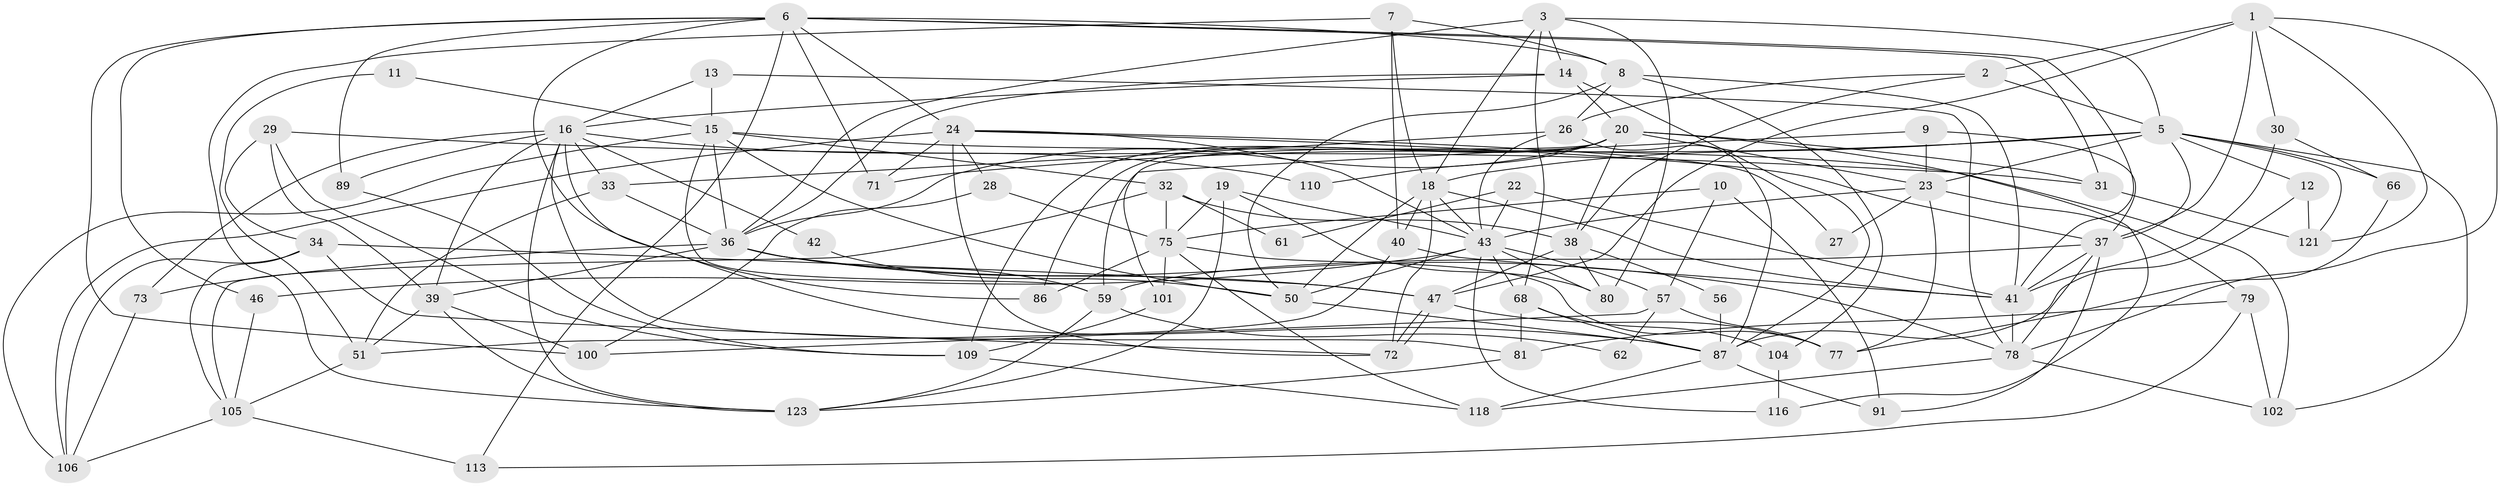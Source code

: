 // original degree distribution, {4: 0.2619047619047619, 3: 0.2619047619047619, 5: 0.2222222222222222, 6: 0.07142857142857142, 2: 0.1349206349206349, 7: 0.031746031746031744, 8: 0.007936507936507936, 9: 0.007936507936507936}
// Generated by graph-tools (version 1.1) at 2025/18/03/04/25 18:18:29]
// undirected, 75 vertices, 187 edges
graph export_dot {
graph [start="1"]
  node [color=gray90,style=filled];
  1 [super="+94"];
  2 [super="+4"];
  3 [super="+124"];
  5 [super="+63+74+45"];
  6 [super="+82+84+35"];
  7 [super="+17"];
  8;
  9 [super="+96"];
  10;
  11;
  12;
  13;
  14 [super="+64"];
  15 [super="+21"];
  16 [super="+65"];
  18 [super="+55+48"];
  19 [super="+52"];
  20 [super="+25+58"];
  22;
  23 [super="+126"];
  24 [super="+125"];
  26 [super="+54"];
  27;
  28 [super="+53"];
  29;
  30;
  31 [super="+108"];
  32;
  33;
  34 [super="+98"];
  36 [super="+44+117"];
  37 [super="+83"];
  38 [super="+88"];
  39 [super="+67"];
  40;
  41 [super="+95+76"];
  42;
  43 [super="+115+69"];
  46;
  47 [super="+49"];
  50 [super="+103"];
  51;
  56;
  57;
  59 [super="+60+70"];
  61;
  62;
  66;
  68 [super="+99"];
  71;
  72;
  73;
  75 [super="+92+93"];
  77;
  78 [super="+119+122"];
  79 [super="+107"];
  80;
  81;
  86;
  87 [super="+112"];
  89;
  91;
  100;
  101;
  102;
  104;
  105;
  106;
  109;
  110;
  113;
  116;
  118;
  121;
  123;
  1 -- 30;
  1 -- 37;
  1 -- 121;
  1 -- 47;
  1 -- 78;
  1 -- 2;
  2 -- 5;
  2 -- 26;
  2 -- 38;
  3 -- 18;
  3 -- 36 [weight=2];
  3 -- 14;
  3 -- 68;
  3 -- 80;
  3 -- 5 [weight=2];
  5 -- 71;
  5 -- 23;
  5 -- 121;
  5 -- 66;
  5 -- 12;
  5 -- 102;
  5 -- 37;
  5 -- 18;
  6 -- 86;
  6 -- 113;
  6 -- 46;
  6 -- 31;
  6 -- 8;
  6 -- 41;
  6 -- 71;
  6 -- 89;
  6 -- 100;
  6 -- 24;
  7 -- 123;
  7 -- 40;
  7 -- 18 [weight=2];
  7 -- 8;
  8 -- 41;
  8 -- 104;
  8 -- 50;
  8 -- 26;
  9 -- 59;
  9 -- 37;
  9 -- 23;
  10 -- 57;
  10 -- 91;
  10 -- 75;
  11 -- 15;
  11 -- 51;
  12 -- 87;
  12 -- 121;
  13 -- 16;
  13 -- 78;
  13 -- 15;
  14 -- 87 [weight=2];
  14 -- 36 [weight=2];
  14 -- 16;
  14 -- 20;
  15 -- 59;
  15 -- 36;
  15 -- 32;
  15 -- 50;
  15 -- 102;
  15 -- 106;
  16 -- 110;
  16 -- 33;
  16 -- 73;
  16 -- 42;
  16 -- 81;
  16 -- 87;
  16 -- 89;
  16 -- 123;
  16 -- 39;
  18 -- 40;
  18 -- 50;
  18 -- 72;
  18 -- 41 [weight=2];
  18 -- 43;
  19 -- 80;
  19 -- 123;
  19 -- 43;
  19 -- 75;
  20 -- 31 [weight=2];
  20 -- 38;
  20 -- 86;
  20 -- 110;
  20 -- 23;
  20 -- 36;
  20 -- 116;
  20 -- 101;
  20 -- 109;
  22 -- 41;
  22 -- 61;
  22 -- 43;
  23 -- 77;
  23 -- 43;
  23 -- 27;
  23 -- 79;
  24 -- 27;
  24 -- 71;
  24 -- 28;
  24 -- 43;
  24 -- 37;
  24 -- 106;
  24 -- 72;
  26 -- 33;
  26 -- 87;
  26 -- 43;
  28 -- 100;
  28 -- 75;
  29 -- 34;
  29 -- 39;
  29 -- 109;
  29 -- 31;
  30 -- 66;
  30 -- 41;
  31 -- 121;
  32 -- 75;
  32 -- 61;
  32 -- 105;
  32 -- 38;
  33 -- 51;
  33 -- 36;
  34 -- 72;
  34 -- 106;
  34 -- 47;
  34 -- 105;
  36 -- 39;
  36 -- 73;
  36 -- 78;
  36 -- 59;
  36 -- 47;
  37 -- 91;
  37 -- 78;
  37 -- 59 [weight=2];
  37 -- 41 [weight=2];
  38 -- 56;
  38 -- 80;
  38 -- 47;
  39 -- 51;
  39 -- 100;
  39 -- 123;
  40 -- 51;
  40 -- 41;
  41 -- 78;
  42 -- 50;
  43 -- 46;
  43 -- 80;
  43 -- 50;
  43 -- 68;
  43 -- 116;
  43 -- 57;
  46 -- 105;
  47 -- 72;
  47 -- 72;
  47 -- 77;
  50 -- 87;
  51 -- 105;
  56 -- 87;
  57 -- 100;
  57 -- 77;
  57 -- 62;
  59 -- 123;
  59 -- 62;
  66 -- 77;
  68 -- 81;
  68 -- 104;
  68 -- 87;
  73 -- 106;
  75 -- 77;
  75 -- 118;
  75 -- 101;
  75 -- 86;
  78 -- 118;
  78 -- 102;
  79 -- 102;
  79 -- 81;
  79 -- 113;
  81 -- 123;
  87 -- 118;
  87 -- 91;
  89 -- 109;
  101 -- 109;
  104 -- 116;
  105 -- 106;
  105 -- 113;
  109 -- 118;
}
